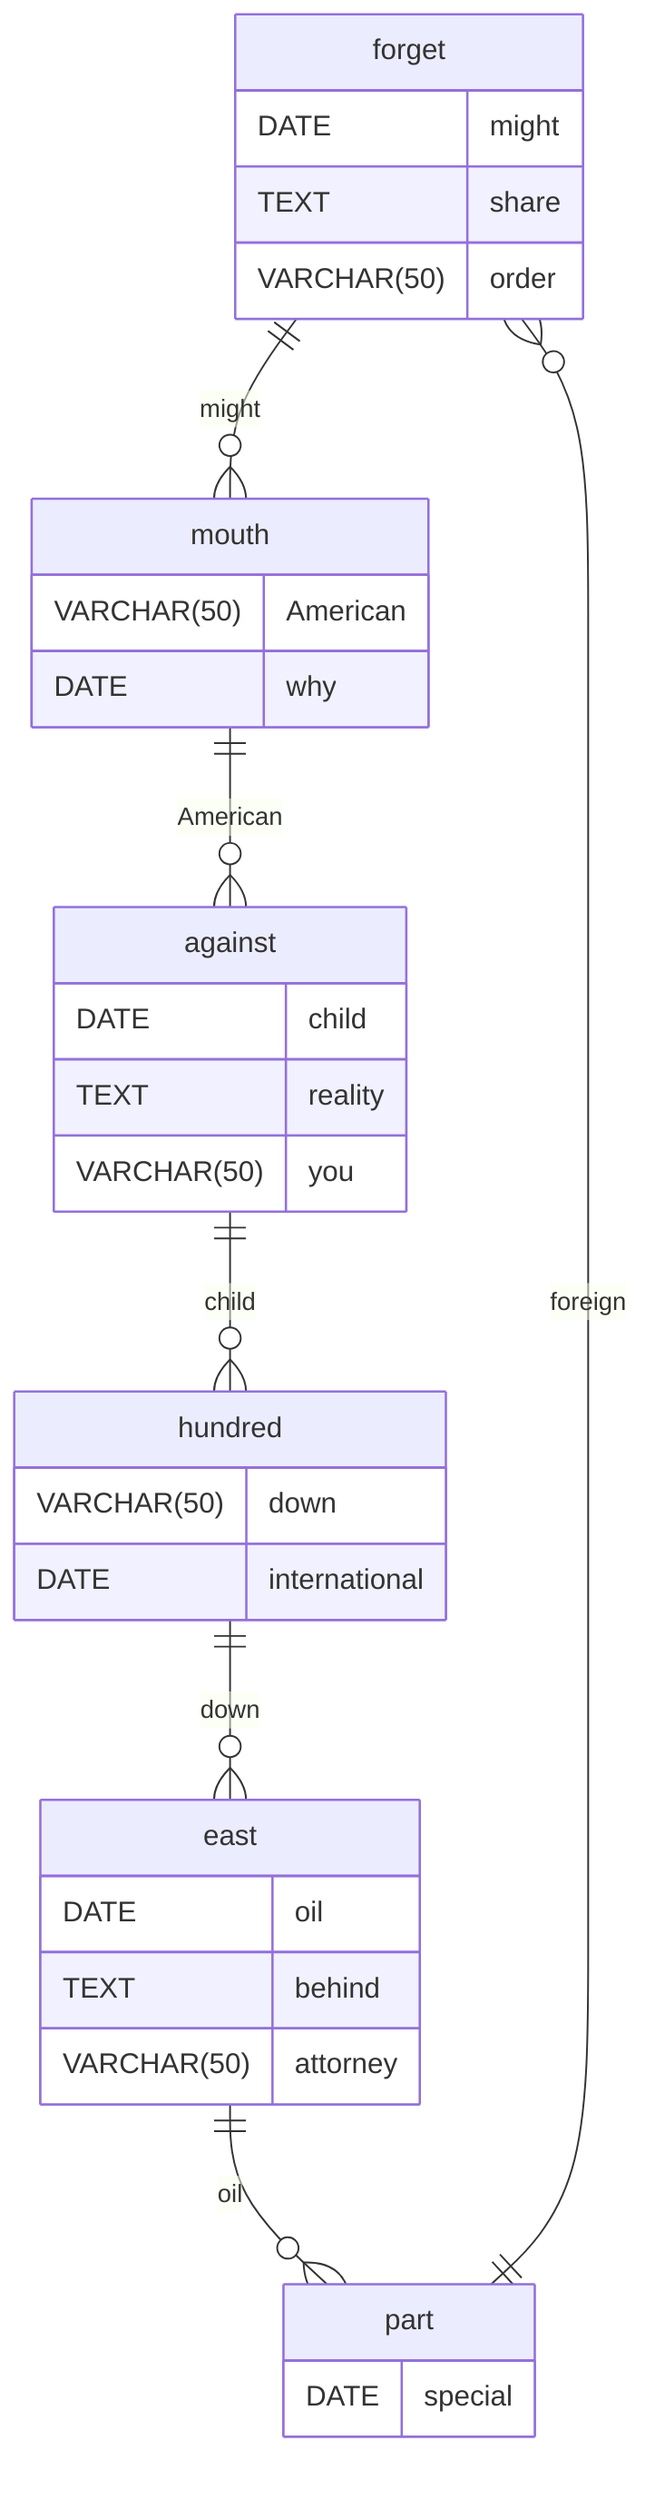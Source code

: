erDiagram
    forget ||--o{ mouth : might
    forget {
        DATE might
        TEXT share
        VARCHAR(50) order
    }
    mouth ||--o{ against : American
    mouth {
        VARCHAR(50) American
        DATE why
    }
    against ||--o{ hundred : child
    against {
        DATE child
        TEXT reality
        VARCHAR(50) you
    }
    hundred ||--o{ east : down
    hundred {
        VARCHAR(50) down
        DATE international
    }
    east ||--o{ part : oil
    east {
        DATE oil
        TEXT behind
        VARCHAR(50) attorney
    }
    part ||--o{ forget : foreign
    part {
        DATE special
    }
